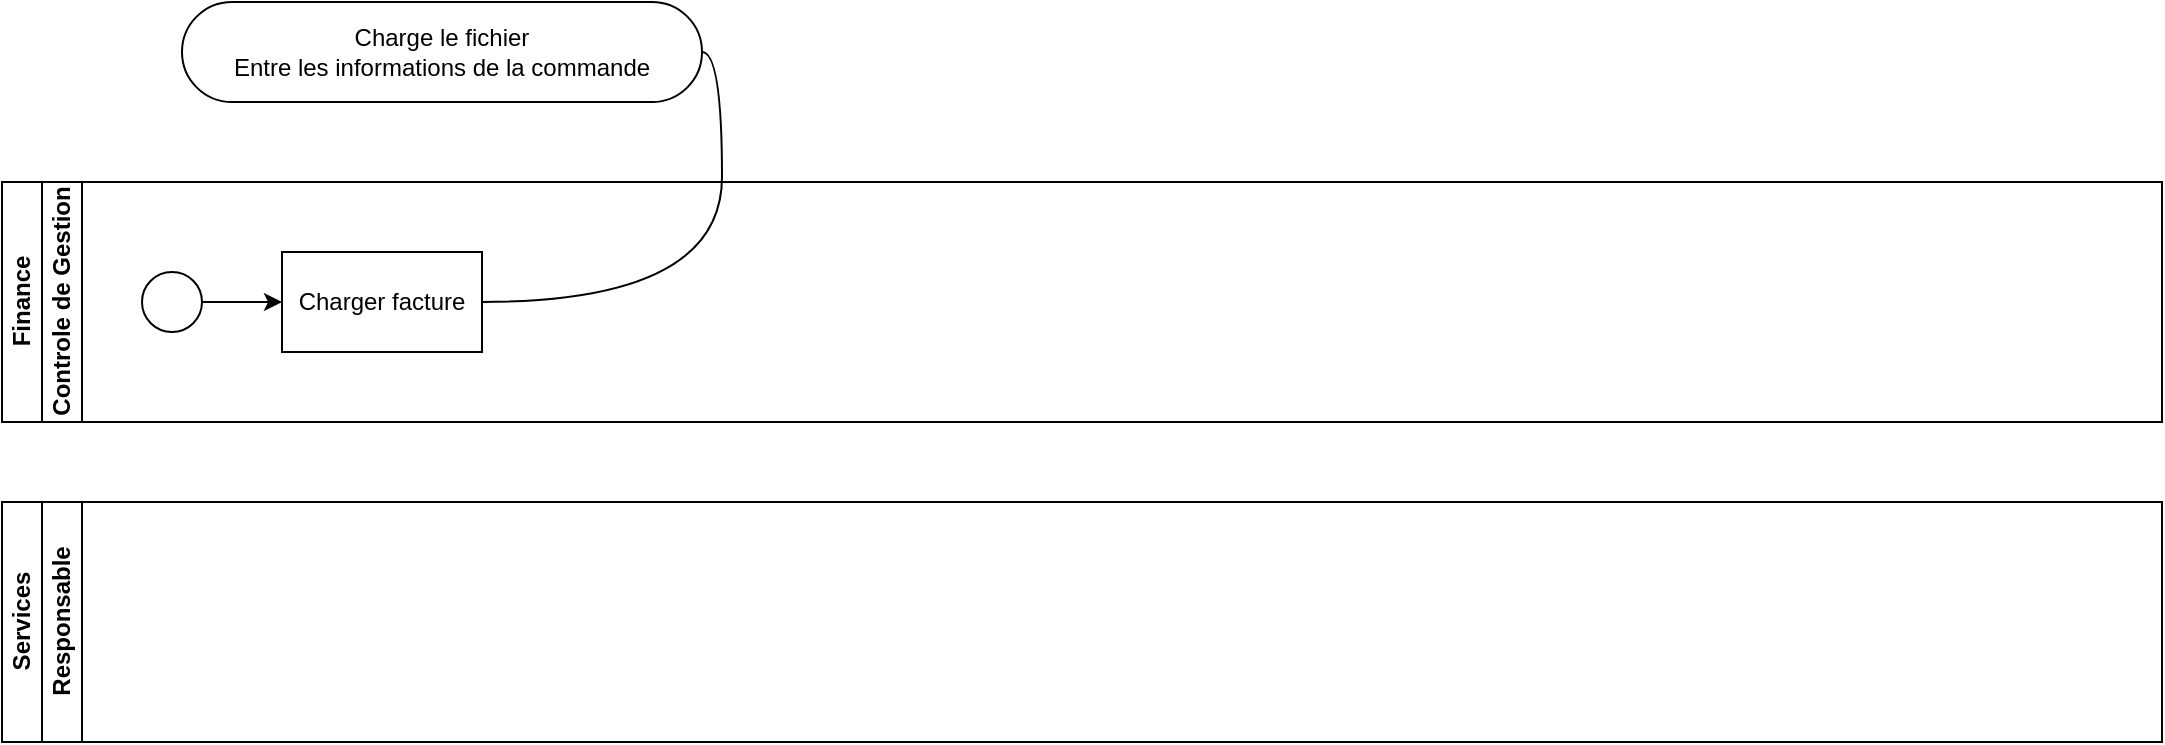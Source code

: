 <mxfile version="23.1.6" type="github">
  <diagram name="Page-1" id="2a216829-ef6e-dabb-86c1-c78162f3ba2b">
    <mxGraphModel dx="1282" dy="2110" grid="1" gridSize="10" guides="1" tooltips="1" connect="1" arrows="1" fold="1" page="1" pageScale="1" pageWidth="1654" pageHeight="1169" background="none" math="0" shadow="0">
      <root>
        <mxCell id="0" />
        <mxCell id="1" parent="0" />
        <mxCell id="GcvU1ehRJ1Iz8flA6ORL-1" value="Finance" style="swimlane;childLayout=stackLayout;resizeParent=1;resizeParentMax=0;horizontal=0;startSize=20;horizontalStack=0;html=1;" vertex="1" parent="1">
          <mxGeometry x="40" y="40" width="1080" height="120" as="geometry" />
        </mxCell>
        <mxCell id="GcvU1ehRJ1Iz8flA6ORL-2" value="Controle de Gestion" style="swimlane;startSize=20;horizontal=0;html=1;" vertex="1" parent="GcvU1ehRJ1Iz8flA6ORL-1">
          <mxGeometry x="20" width="1060" height="120" as="geometry" />
        </mxCell>
        <mxCell id="GcvU1ehRJ1Iz8flA6ORL-11" value="" style="edgeStyle=orthogonalEdgeStyle;rounded=0;orthogonalLoop=1;jettySize=auto;html=1;" edge="1" parent="GcvU1ehRJ1Iz8flA6ORL-2" source="GcvU1ehRJ1Iz8flA6ORL-9" target="GcvU1ehRJ1Iz8flA6ORL-10">
          <mxGeometry relative="1" as="geometry" />
        </mxCell>
        <mxCell id="GcvU1ehRJ1Iz8flA6ORL-9" value="" style="shape=ellipse;html=1;dashed=0;whiteSpace=wrap;perimeter=ellipsePerimeter;" vertex="1" parent="GcvU1ehRJ1Iz8flA6ORL-2">
          <mxGeometry x="50" y="45" width="30" height="30" as="geometry" />
        </mxCell>
        <mxCell id="GcvU1ehRJ1Iz8flA6ORL-10" value="Charger facture" style="html=1;dashed=0;whiteSpace=wrap;" vertex="1" parent="GcvU1ehRJ1Iz8flA6ORL-2">
          <mxGeometry x="120" y="35" width="100" height="50" as="geometry" />
        </mxCell>
        <mxCell id="GcvU1ehRJ1Iz8flA6ORL-5" value="Services" style="swimlane;childLayout=stackLayout;resizeParent=1;resizeParentMax=0;horizontal=0;startSize=20;horizontalStack=0;html=1;" vertex="1" parent="1">
          <mxGeometry x="40" y="200" width="1080" height="120" as="geometry" />
        </mxCell>
        <mxCell id="GcvU1ehRJ1Iz8flA6ORL-6" value="Responsable" style="swimlane;startSize=20;horizontal=0;html=1;" vertex="1" parent="GcvU1ehRJ1Iz8flA6ORL-5">
          <mxGeometry x="20" width="1060" height="120" as="geometry" />
        </mxCell>
        <mxCell id="GcvU1ehRJ1Iz8flA6ORL-12" value="Charge le fichier&lt;br&gt;Entre les informations de la commande" style="whiteSpace=wrap;html=1;rounded=1;arcSize=50;align=center;verticalAlign=middle;strokeWidth=1;autosize=1;spacing=4;treeFolding=1;treeMoving=1;newEdgeStyle={&quot;edgeStyle&quot;:&quot;entityRelationEdgeStyle&quot;,&quot;startArrow&quot;:&quot;none&quot;,&quot;endArrow&quot;:&quot;none&quot;,&quot;segment&quot;:10,&quot;curved&quot;:1,&quot;sourcePerimeterSpacing&quot;:0,&quot;targetPerimeterSpacing&quot;:0};" vertex="1" parent="1">
          <mxGeometry x="130" y="-50" width="260" height="50" as="geometry" />
        </mxCell>
        <mxCell id="GcvU1ehRJ1Iz8flA6ORL-13" value="" style="edgeStyle=entityRelationEdgeStyle;startArrow=none;endArrow=none;segment=10;curved=1;sourcePerimeterSpacing=0;targetPerimeterSpacing=0;rounded=0;" edge="1" target="GcvU1ehRJ1Iz8flA6ORL-12" parent="1" source="GcvU1ehRJ1Iz8flA6ORL-10">
          <mxGeometry relative="1" as="geometry">
            <mxPoint x="280" y="22" as="sourcePoint" />
          </mxGeometry>
        </mxCell>
      </root>
    </mxGraphModel>
  </diagram>
</mxfile>

